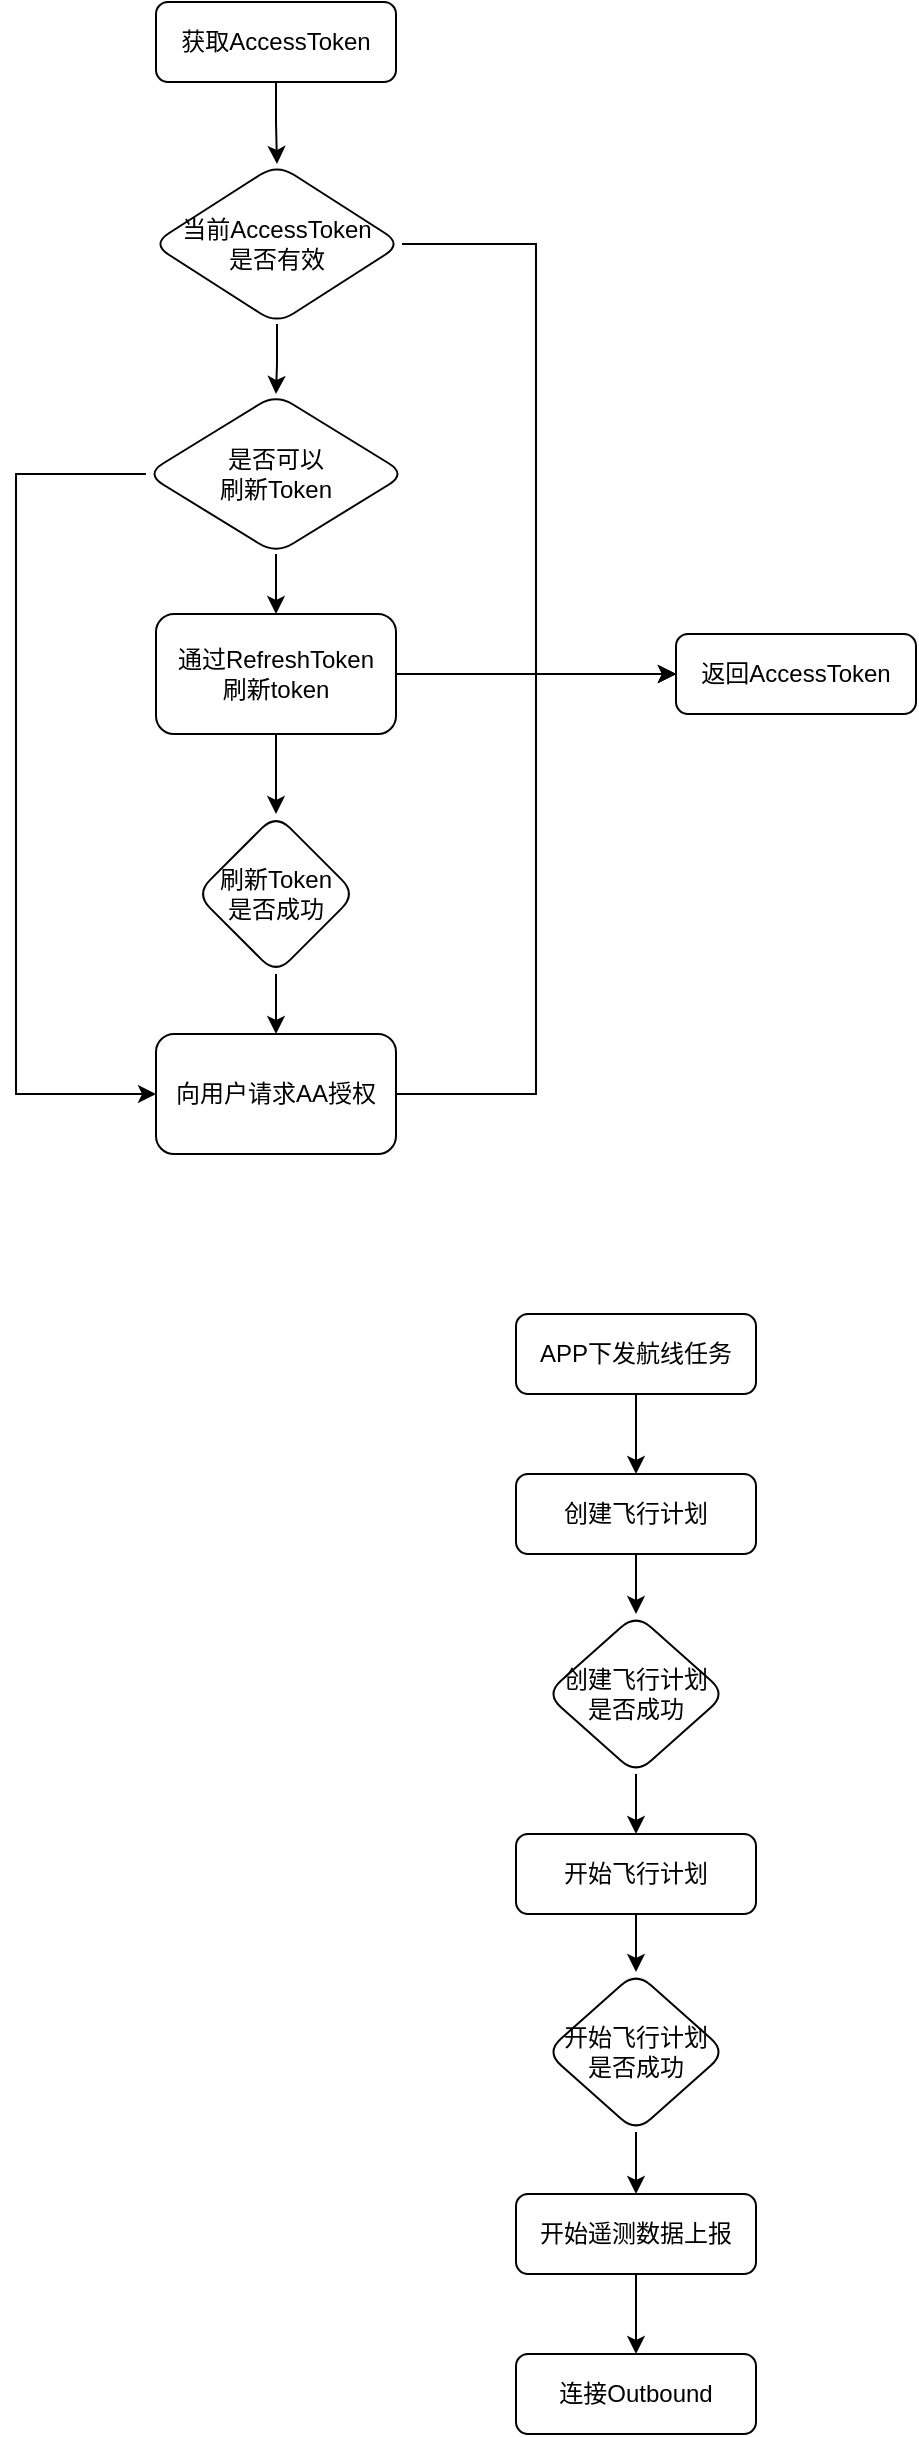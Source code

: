 <mxfile version="21.5.0" type="github">
  <diagram id="C5RBs43oDa-KdzZeNtuy" name="Page-1">
    <mxGraphModel dx="1619" dy="796" grid="1" gridSize="10" guides="1" tooltips="1" connect="1" arrows="1" fold="1" page="1" pageScale="1" pageWidth="827" pageHeight="1169" math="0" shadow="0">
      <root>
        <mxCell id="WIyWlLk6GJQsqaUBKTNV-0" />
        <mxCell id="WIyWlLk6GJQsqaUBKTNV-1" parent="WIyWlLk6GJQsqaUBKTNV-0" />
        <mxCell id="VkSfUGltf5ocZ3olBUT9-3" value="" style="edgeStyle=orthogonalEdgeStyle;rounded=0;orthogonalLoop=1;jettySize=auto;html=1;" parent="WIyWlLk6GJQsqaUBKTNV-1" source="WIyWlLk6GJQsqaUBKTNV-3" target="VkSfUGltf5ocZ3olBUT9-2" edge="1">
          <mxGeometry relative="1" as="geometry" />
        </mxCell>
        <mxCell id="WIyWlLk6GJQsqaUBKTNV-3" value="获取AccessToken" style="rounded=1;whiteSpace=wrap;html=1;fontSize=12;glass=0;strokeWidth=1;shadow=0;" parent="WIyWlLk6GJQsqaUBKTNV-1" vertex="1">
          <mxGeometry x="160" y="104" width="120" height="40" as="geometry" />
        </mxCell>
        <mxCell id="VkSfUGltf5ocZ3olBUT9-6" value="" style="edgeStyle=orthogonalEdgeStyle;rounded=0;orthogonalLoop=1;jettySize=auto;html=1;" parent="WIyWlLk6GJQsqaUBKTNV-1" source="VkSfUGltf5ocZ3olBUT9-2" target="VkSfUGltf5ocZ3olBUT9-5" edge="1">
          <mxGeometry relative="1" as="geometry" />
        </mxCell>
        <mxCell id="VkSfUGltf5ocZ3olBUT9-15" style="edgeStyle=orthogonalEdgeStyle;rounded=0;orthogonalLoop=1;jettySize=auto;html=1;exitX=1;exitY=0.5;exitDx=0;exitDy=0;entryX=0;entryY=0.5;entryDx=0;entryDy=0;" parent="WIyWlLk6GJQsqaUBKTNV-1" source="VkSfUGltf5ocZ3olBUT9-2" target="VkSfUGltf5ocZ3olBUT9-13" edge="1">
          <mxGeometry relative="1" as="geometry">
            <Array as="points">
              <mxPoint x="350" y="225" />
              <mxPoint x="350" y="440" />
            </Array>
          </mxGeometry>
        </mxCell>
        <mxCell id="VkSfUGltf5ocZ3olBUT9-2" value="当前AccessToken&lt;br&gt;是否有效" style="rhombus;whiteSpace=wrap;html=1;rounded=1;glass=0;strokeWidth=1;shadow=0;" parent="WIyWlLk6GJQsqaUBKTNV-1" vertex="1">
          <mxGeometry x="158" y="185" width="125" height="80" as="geometry" />
        </mxCell>
        <mxCell id="VkSfUGltf5ocZ3olBUT9-8" value="" style="edgeStyle=orthogonalEdgeStyle;rounded=0;orthogonalLoop=1;jettySize=auto;html=1;" parent="WIyWlLk6GJQsqaUBKTNV-1" source="VkSfUGltf5ocZ3olBUT9-5" target="VkSfUGltf5ocZ3olBUT9-7" edge="1">
          <mxGeometry relative="1" as="geometry" />
        </mxCell>
        <mxCell id="VkSfUGltf5ocZ3olBUT9-17" style="edgeStyle=orthogonalEdgeStyle;rounded=0;orthogonalLoop=1;jettySize=auto;html=1;exitX=0;exitY=0.5;exitDx=0;exitDy=0;entryX=0;entryY=0.5;entryDx=0;entryDy=0;" parent="WIyWlLk6GJQsqaUBKTNV-1" source="VkSfUGltf5ocZ3olBUT9-5" target="VkSfUGltf5ocZ3olBUT9-11" edge="1">
          <mxGeometry relative="1" as="geometry">
            <Array as="points">
              <mxPoint x="90" y="340" />
              <mxPoint x="90" y="650" />
            </Array>
          </mxGeometry>
        </mxCell>
        <mxCell id="VkSfUGltf5ocZ3olBUT9-5" value="是否可以&lt;br&gt;刷新Token" style="rhombus;whiteSpace=wrap;html=1;rounded=1;glass=0;strokeWidth=1;shadow=0;" parent="WIyWlLk6GJQsqaUBKTNV-1" vertex="1">
          <mxGeometry x="155" y="300" width="130" height="80" as="geometry" />
        </mxCell>
        <mxCell id="VkSfUGltf5ocZ3olBUT9-10" value="" style="edgeStyle=orthogonalEdgeStyle;rounded=0;orthogonalLoop=1;jettySize=auto;html=1;" parent="WIyWlLk6GJQsqaUBKTNV-1" source="VkSfUGltf5ocZ3olBUT9-7" target="VkSfUGltf5ocZ3olBUT9-9" edge="1">
          <mxGeometry relative="1" as="geometry" />
        </mxCell>
        <mxCell id="VkSfUGltf5ocZ3olBUT9-19" style="edgeStyle=orthogonalEdgeStyle;rounded=0;orthogonalLoop=1;jettySize=auto;html=1;exitX=1;exitY=0.5;exitDx=0;exitDy=0;" parent="WIyWlLk6GJQsqaUBKTNV-1" source="VkSfUGltf5ocZ3olBUT9-7" target="VkSfUGltf5ocZ3olBUT9-13" edge="1">
          <mxGeometry relative="1" as="geometry" />
        </mxCell>
        <mxCell id="VkSfUGltf5ocZ3olBUT9-7" value="通过RefreshToken&lt;br&gt;刷新token" style="whiteSpace=wrap;html=1;rounded=1;glass=0;strokeWidth=1;shadow=0;" parent="WIyWlLk6GJQsqaUBKTNV-1" vertex="1">
          <mxGeometry x="160" y="410" width="120" height="60" as="geometry" />
        </mxCell>
        <mxCell id="VkSfUGltf5ocZ3olBUT9-12" value="" style="edgeStyle=orthogonalEdgeStyle;rounded=0;orthogonalLoop=1;jettySize=auto;html=1;" parent="WIyWlLk6GJQsqaUBKTNV-1" source="VkSfUGltf5ocZ3olBUT9-9" target="VkSfUGltf5ocZ3olBUT9-11" edge="1">
          <mxGeometry relative="1" as="geometry" />
        </mxCell>
        <mxCell id="VkSfUGltf5ocZ3olBUT9-9" value="刷新Token&lt;br&gt;是否成功" style="rhombus;whiteSpace=wrap;html=1;rounded=1;glass=0;strokeWidth=1;shadow=0;" parent="WIyWlLk6GJQsqaUBKTNV-1" vertex="1">
          <mxGeometry x="180" y="510" width="80" height="80" as="geometry" />
        </mxCell>
        <mxCell id="VkSfUGltf5ocZ3olBUT9-20" style="edgeStyle=orthogonalEdgeStyle;rounded=0;orthogonalLoop=1;jettySize=auto;html=1;exitX=1;exitY=0.5;exitDx=0;exitDy=0;entryX=0;entryY=0.5;entryDx=0;entryDy=0;" parent="WIyWlLk6GJQsqaUBKTNV-1" source="VkSfUGltf5ocZ3olBUT9-11" target="VkSfUGltf5ocZ3olBUT9-13" edge="1">
          <mxGeometry relative="1" as="geometry">
            <Array as="points">
              <mxPoint x="350" y="650" />
              <mxPoint x="350" y="440" />
            </Array>
          </mxGeometry>
        </mxCell>
        <mxCell id="VkSfUGltf5ocZ3olBUT9-11" value="向用户请求AA授权" style="whiteSpace=wrap;html=1;rounded=1;glass=0;strokeWidth=1;shadow=0;" parent="WIyWlLk6GJQsqaUBKTNV-1" vertex="1">
          <mxGeometry x="160" y="620" width="120" height="60" as="geometry" />
        </mxCell>
        <mxCell id="VkSfUGltf5ocZ3olBUT9-13" value="返回AccessToken" style="rounded=1;whiteSpace=wrap;html=1;fontSize=12;glass=0;strokeWidth=1;shadow=0;" parent="WIyWlLk6GJQsqaUBKTNV-1" vertex="1">
          <mxGeometry x="420" y="420" width="120" height="40" as="geometry" />
        </mxCell>
        <mxCell id="tULDjytNDSKDQ0tiMC_3-2" value="" style="edgeStyle=orthogonalEdgeStyle;rounded=0;orthogonalLoop=1;jettySize=auto;html=1;" edge="1" parent="WIyWlLk6GJQsqaUBKTNV-1" source="tULDjytNDSKDQ0tiMC_3-0" target="tULDjytNDSKDQ0tiMC_3-1">
          <mxGeometry relative="1" as="geometry" />
        </mxCell>
        <mxCell id="tULDjytNDSKDQ0tiMC_3-0" value="APP下发航线任务" style="rounded=1;whiteSpace=wrap;html=1;fontSize=12;glass=0;strokeWidth=1;shadow=0;" vertex="1" parent="WIyWlLk6GJQsqaUBKTNV-1">
          <mxGeometry x="340" y="760" width="120" height="40" as="geometry" />
        </mxCell>
        <mxCell id="tULDjytNDSKDQ0tiMC_3-6" style="edgeStyle=orthogonalEdgeStyle;rounded=0;orthogonalLoop=1;jettySize=auto;html=1;exitX=0.5;exitY=1;exitDx=0;exitDy=0;entryX=0.5;entryY=0;entryDx=0;entryDy=0;" edge="1" parent="WIyWlLk6GJQsqaUBKTNV-1" source="tULDjytNDSKDQ0tiMC_3-1" target="tULDjytNDSKDQ0tiMC_3-5">
          <mxGeometry relative="1" as="geometry" />
        </mxCell>
        <mxCell id="tULDjytNDSKDQ0tiMC_3-1" value="创建飞行计划" style="rounded=1;whiteSpace=wrap;html=1;fontSize=12;glass=0;strokeWidth=1;shadow=0;" vertex="1" parent="WIyWlLk6GJQsqaUBKTNV-1">
          <mxGeometry x="340" y="840" width="120" height="40" as="geometry" />
        </mxCell>
        <mxCell id="tULDjytNDSKDQ0tiMC_3-15" style="edgeStyle=orthogonalEdgeStyle;rounded=0;orthogonalLoop=1;jettySize=auto;html=1;exitX=0.5;exitY=1;exitDx=0;exitDy=0;" edge="1" parent="WIyWlLk6GJQsqaUBKTNV-1" source="tULDjytNDSKDQ0tiMC_3-3" target="tULDjytNDSKDQ0tiMC_3-8">
          <mxGeometry relative="1" as="geometry" />
        </mxCell>
        <mxCell id="tULDjytNDSKDQ0tiMC_3-3" value="开始飞行计划" style="rounded=1;whiteSpace=wrap;html=1;fontSize=12;glass=0;strokeWidth=1;shadow=0;" vertex="1" parent="WIyWlLk6GJQsqaUBKTNV-1">
          <mxGeometry x="340" y="1020" width="120" height="40" as="geometry" />
        </mxCell>
        <mxCell id="tULDjytNDSKDQ0tiMC_3-7" style="edgeStyle=orthogonalEdgeStyle;rounded=0;orthogonalLoop=1;jettySize=auto;html=1;exitX=0.5;exitY=1;exitDx=0;exitDy=0;entryX=0.5;entryY=0;entryDx=0;entryDy=0;" edge="1" parent="WIyWlLk6GJQsqaUBKTNV-1" source="tULDjytNDSKDQ0tiMC_3-5" target="tULDjytNDSKDQ0tiMC_3-3">
          <mxGeometry relative="1" as="geometry" />
        </mxCell>
        <mxCell id="tULDjytNDSKDQ0tiMC_3-5" value="创建飞行计划&lt;br&gt;是否成功" style="rhombus;whiteSpace=wrap;html=1;rounded=1;glass=0;strokeWidth=1;shadow=0;" vertex="1" parent="WIyWlLk6GJQsqaUBKTNV-1">
          <mxGeometry x="355" y="910" width="90" height="80" as="geometry" />
        </mxCell>
        <mxCell id="tULDjytNDSKDQ0tiMC_3-10" value="" style="edgeStyle=orthogonalEdgeStyle;rounded=0;orthogonalLoop=1;jettySize=auto;html=1;" edge="1" parent="WIyWlLk6GJQsqaUBKTNV-1" source="tULDjytNDSKDQ0tiMC_3-8">
          <mxGeometry relative="1" as="geometry">
            <mxPoint x="400" y="1200" as="targetPoint" />
          </mxGeometry>
        </mxCell>
        <mxCell id="tULDjytNDSKDQ0tiMC_3-8" value="开始飞行计划&lt;br&gt;是否成功" style="rhombus;whiteSpace=wrap;html=1;rounded=1;glass=0;strokeWidth=1;shadow=0;" vertex="1" parent="WIyWlLk6GJQsqaUBKTNV-1">
          <mxGeometry x="355" y="1089" width="90" height="80" as="geometry" />
        </mxCell>
        <mxCell id="tULDjytNDSKDQ0tiMC_3-14" style="edgeStyle=orthogonalEdgeStyle;rounded=0;orthogonalLoop=1;jettySize=auto;html=1;exitX=0.5;exitY=1;exitDx=0;exitDy=0;entryX=0.5;entryY=0;entryDx=0;entryDy=0;" edge="1" parent="WIyWlLk6GJQsqaUBKTNV-1" source="tULDjytNDSKDQ0tiMC_3-11" target="tULDjytNDSKDQ0tiMC_3-13">
          <mxGeometry relative="1" as="geometry" />
        </mxCell>
        <mxCell id="tULDjytNDSKDQ0tiMC_3-11" value="开始遥测数据上报" style="rounded=1;whiteSpace=wrap;html=1;fontSize=12;glass=0;strokeWidth=1;shadow=0;" vertex="1" parent="WIyWlLk6GJQsqaUBKTNV-1">
          <mxGeometry x="340" y="1200" width="120" height="40" as="geometry" />
        </mxCell>
        <mxCell id="tULDjytNDSKDQ0tiMC_3-13" value="连接Outbound" style="rounded=1;whiteSpace=wrap;html=1;fontSize=12;glass=0;strokeWidth=1;shadow=0;" vertex="1" parent="WIyWlLk6GJQsqaUBKTNV-1">
          <mxGeometry x="340" y="1280" width="120" height="40" as="geometry" />
        </mxCell>
      </root>
    </mxGraphModel>
  </diagram>
</mxfile>
